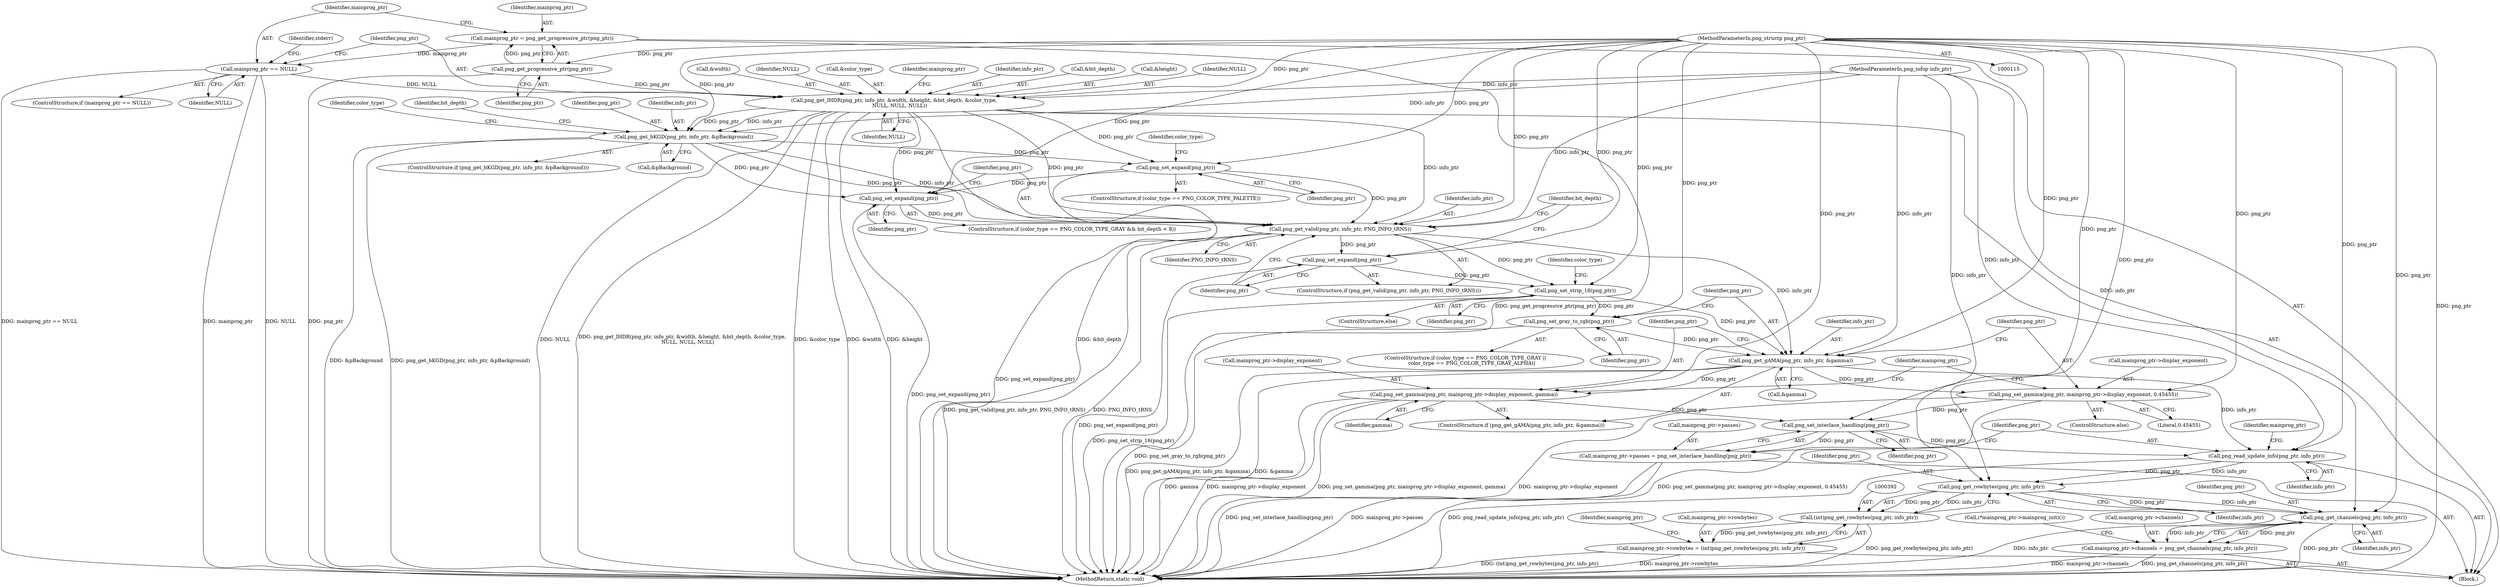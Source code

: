 digraph "0_Android_9d4853418ab2f754c2b63e091c29c5529b8b86ca_3@API" {
"1000125" [label="(Call,mainprog_ptr = png_get_progressive_ptr(png_ptr))"];
"1000127" [label="(Call,png_get_progressive_ptr(png_ptr))"];
"1000116" [label="(MethodParameterIn,png_structp png_ptr)"];
"1000130" [label="(Call,mainprog_ptr == NULL)"];
"1000140" [label="(Call,png_get_IHDR(png_ptr, info_ptr, &width, &height, &bit_depth, &color_type,\n       NULL, NULL, NULL))"];
"1000175" [label="(Call,png_get_bKGD(png_ptr, info_ptr, &pBackground))"];
"1000322" [label="(Call,png_set_expand(png_ptr))"];
"1000332" [label="(Call,png_set_expand(png_ptr))"];
"1000335" [label="(Call,png_get_valid(png_ptr, info_ptr, PNG_INFO_tRNS))"];
"1000339" [label="(Call,png_set_expand(png_ptr))"];
"1000347" [label="(Call,png_set_strip_16(png_ptr))"];
"1000357" [label="(Call,png_set_gray_to_rgb(png_ptr))"];
"1000360" [label="(Call,png_get_gAMA(png_ptr, info_ptr, &gamma))"];
"1000365" [label="(Call,png_set_gamma(png_ptr, mainprog_ptr->display_exponent, gamma))"];
"1000382" [label="(Call,png_set_interlace_handling(png_ptr))"];
"1000378" [label="(Call,mainprog_ptr->passes = png_set_interlace_handling(png_ptr))"];
"1000384" [label="(Call,png_read_update_info(png_ptr, info_ptr))"];
"1000393" [label="(Call,png_get_rowbytes(png_ptr, info_ptr))"];
"1000391" [label="(Call,(int)png_get_rowbytes(png_ptr, info_ptr))"];
"1000387" [label="(Call,mainprog_ptr->rowbytes = (int)png_get_rowbytes(png_ptr, info_ptr))"];
"1000400" [label="(Call,png_get_channels(png_ptr, info_ptr))"];
"1000396" [label="(Call,mainprog_ptr->channels = png_get_channels(png_ptr, info_ptr))"];
"1000372" [label="(Call,png_set_gamma(png_ptr, mainprog_ptr->display_exponent, 0.45455))"];
"1000343" [label="(Identifier,bit_depth)"];
"1000333" [label="(Identifier,png_ptr)"];
"1000347" [label="(Call,png_set_strip_16(png_ptr))"];
"1000357" [label="(Call,png_set_gray_to_rgb(png_ptr))"];
"1000402" [label="(Identifier,info_ptr)"];
"1000338" [label="(Identifier,PNG_INFO_tRNS)"];
"1000127" [label="(Call,png_get_progressive_ptr(png_ptr))"];
"1000362" [label="(Identifier,info_ptr)"];
"1000152" [label="(Identifier,NULL)"];
"1000363" [label="(Call,&gamma)"];
"1000365" [label="(Call,png_set_gamma(png_ptr, mainprog_ptr->display_exponent, gamma))"];
"1000382" [label="(Call,png_set_interlace_handling(png_ptr))"];
"1000117" [label="(MethodParameterIn,png_infop info_ptr)"];
"1000334" [label="(ControlStructure,if (png_get_valid(png_ptr, info_ptr, PNG_INFO_tRNS)))"];
"1000371" [label="(ControlStructure,else)"];
"1000143" [label="(Call,&width)"];
"1000135" [label="(Identifier,stderr)"];
"1000337" [label="(Identifier,info_ptr)"];
"1000177" [label="(Identifier,info_ptr)"];
"1000373" [label="(Identifier,png_ptr)"];
"1000396" [label="(Call,mainprog_ptr->channels = png_get_channels(png_ptr, info_ptr))"];
"1000340" [label="(Identifier,png_ptr)"];
"1000174" [label="(ControlStructure,if (png_get_bKGD(png_ptr, info_ptr, &pBackground)))"];
"1000393" [label="(Call,png_get_rowbytes(png_ptr, info_ptr))"];
"1000151" [label="(Identifier,NULL)"];
"1000361" [label="(Identifier,png_ptr)"];
"1000131" [label="(Identifier,mainprog_ptr)"];
"1000322" [label="(Call,png_set_expand(png_ptr))"];
"1000400" [label="(Call,png_get_channels(png_ptr, info_ptr))"];
"1000318" [label="(ControlStructure,if (color_type == PNG_COLOR_TYPE_PALETTE))"];
"1000388" [label="(Call,mainprog_ptr->rowbytes)"];
"1000140" [label="(Call,png_get_IHDR(png_ptr, info_ptr, &width, &height, &bit_depth, &color_type,\n       NULL, NULL, NULL))"];
"1000149" [label="(Call,&color_type)"];
"1000383" [label="(Identifier,png_ptr)"];
"1000156" [label="(Identifier,mainprog_ptr)"];
"1000377" [label="(Literal,0.45455)"];
"1000323" [label="(Identifier,png_ptr)"];
"1000380" [label="(Identifier,mainprog_ptr)"];
"1000125" [label="(Call,mainprog_ptr = png_get_progressive_ptr(png_ptr))"];
"1000384" [label="(Call,png_read_update_info(png_ptr, info_ptr))"];
"1000346" [label="(ControlStructure,else)"];
"1000387" [label="(Call,mainprog_ptr->rowbytes = (int)png_get_rowbytes(png_ptr, info_ptr))"];
"1000128" [label="(Identifier,png_ptr)"];
"1000405" [label="(MethodReturn,static void)"];
"1000142" [label="(Identifier,info_ptr)"];
"1000332" [label="(Call,png_set_expand(png_ptr))"];
"1000320" [label="(Identifier,color_type)"];
"1000336" [label="(Identifier,png_ptr)"];
"1000398" [label="(Identifier,mainprog_ptr)"];
"1000147" [label="(Call,&bit_depth)"];
"1000352" [label="(Identifier,color_type)"];
"1000116" [label="(MethodParameterIn,png_structp png_ptr)"];
"1000349" [label="(ControlStructure,if (color_type == PNG_COLOR_TYPE_GRAY ||\n        color_type == PNG_COLOR_TYPE_GRAY_ALPHA))"];
"1000130" [label="(Call,mainprog_ptr == NULL)"];
"1000126" [label="(Identifier,mainprog_ptr)"];
"1000118" [label="(Block,)"];
"1000359" [label="(ControlStructure,if (png_get_gAMA(png_ptr, info_ptr, &gamma)))"];
"1000360" [label="(Call,png_get_gAMA(png_ptr, info_ptr, &gamma))"];
"1000370" [label="(Identifier,gamma)"];
"1000367" [label="(Call,mainprog_ptr->display_exponent)"];
"1000401" [label="(Identifier,png_ptr)"];
"1000379" [label="(Call,mainprog_ptr->passes)"];
"1000183" [label="(Identifier,bit_depth)"];
"1000129" [label="(ControlStructure,if (mainprog_ptr == NULL))"];
"1000378" [label="(Call,mainprog_ptr->passes = png_set_interlace_handling(png_ptr))"];
"1000372" [label="(Call,png_set_gamma(png_ptr, mainprog_ptr->display_exponent, 0.45455))"];
"1000339" [label="(Call,png_set_expand(png_ptr))"];
"1000395" [label="(Identifier,info_ptr)"];
"1000394" [label="(Identifier,png_ptr)"];
"1000385" [label="(Identifier,png_ptr)"];
"1000178" [label="(Call,&pBackground)"];
"1000153" [label="(Identifier,NULL)"];
"1000391" [label="(Call,(int)png_get_rowbytes(png_ptr, info_ptr))"];
"1000327" [label="(Identifier,color_type)"];
"1000324" [label="(ControlStructure,if (color_type == PNG_COLOR_TYPE_GRAY && bit_depth < 8))"];
"1000175" [label="(Call,png_get_bKGD(png_ptr, info_ptr, &pBackground))"];
"1000374" [label="(Call,mainprog_ptr->display_exponent)"];
"1000348" [label="(Identifier,png_ptr)"];
"1000132" [label="(Identifier,NULL)"];
"1000141" [label="(Identifier,png_ptr)"];
"1000176" [label="(Identifier,png_ptr)"];
"1000145" [label="(Call,&height)"];
"1000389" [label="(Identifier,mainprog_ptr)"];
"1000397" [label="(Call,mainprog_ptr->channels)"];
"1000366" [label="(Identifier,png_ptr)"];
"1000335" [label="(Call,png_get_valid(png_ptr, info_ptr, PNG_INFO_tRNS))"];
"1000403" [label="(Call,(*mainprog_ptr->mainprog_init)())"];
"1000386" [label="(Identifier,info_ptr)"];
"1000358" [label="(Identifier,png_ptr)"];
"1000125" -> "1000118"  [label="AST: "];
"1000125" -> "1000127"  [label="CFG: "];
"1000126" -> "1000125"  [label="AST: "];
"1000127" -> "1000125"  [label="AST: "];
"1000131" -> "1000125"  [label="CFG: "];
"1000125" -> "1000405"  [label="DDG: png_get_progressive_ptr(png_ptr)"];
"1000127" -> "1000125"  [label="DDG: png_ptr"];
"1000125" -> "1000130"  [label="DDG: mainprog_ptr"];
"1000127" -> "1000128"  [label="CFG: "];
"1000128" -> "1000127"  [label="AST: "];
"1000127" -> "1000405"  [label="DDG: png_ptr"];
"1000116" -> "1000127"  [label="DDG: png_ptr"];
"1000127" -> "1000140"  [label="DDG: png_ptr"];
"1000116" -> "1000115"  [label="AST: "];
"1000116" -> "1000405"  [label="DDG: png_ptr"];
"1000116" -> "1000140"  [label="DDG: png_ptr"];
"1000116" -> "1000175"  [label="DDG: png_ptr"];
"1000116" -> "1000322"  [label="DDG: png_ptr"];
"1000116" -> "1000332"  [label="DDG: png_ptr"];
"1000116" -> "1000335"  [label="DDG: png_ptr"];
"1000116" -> "1000339"  [label="DDG: png_ptr"];
"1000116" -> "1000347"  [label="DDG: png_ptr"];
"1000116" -> "1000357"  [label="DDG: png_ptr"];
"1000116" -> "1000360"  [label="DDG: png_ptr"];
"1000116" -> "1000365"  [label="DDG: png_ptr"];
"1000116" -> "1000372"  [label="DDG: png_ptr"];
"1000116" -> "1000382"  [label="DDG: png_ptr"];
"1000116" -> "1000384"  [label="DDG: png_ptr"];
"1000116" -> "1000393"  [label="DDG: png_ptr"];
"1000116" -> "1000400"  [label="DDG: png_ptr"];
"1000130" -> "1000129"  [label="AST: "];
"1000130" -> "1000132"  [label="CFG: "];
"1000131" -> "1000130"  [label="AST: "];
"1000132" -> "1000130"  [label="AST: "];
"1000135" -> "1000130"  [label="CFG: "];
"1000141" -> "1000130"  [label="CFG: "];
"1000130" -> "1000405"  [label="DDG: NULL"];
"1000130" -> "1000405"  [label="DDG: mainprog_ptr == NULL"];
"1000130" -> "1000405"  [label="DDG: mainprog_ptr"];
"1000130" -> "1000140"  [label="DDG: NULL"];
"1000140" -> "1000118"  [label="AST: "];
"1000140" -> "1000153"  [label="CFG: "];
"1000141" -> "1000140"  [label="AST: "];
"1000142" -> "1000140"  [label="AST: "];
"1000143" -> "1000140"  [label="AST: "];
"1000145" -> "1000140"  [label="AST: "];
"1000147" -> "1000140"  [label="AST: "];
"1000149" -> "1000140"  [label="AST: "];
"1000151" -> "1000140"  [label="AST: "];
"1000152" -> "1000140"  [label="AST: "];
"1000153" -> "1000140"  [label="AST: "];
"1000156" -> "1000140"  [label="CFG: "];
"1000140" -> "1000405"  [label="DDG: NULL"];
"1000140" -> "1000405"  [label="DDG: png_get_IHDR(png_ptr, info_ptr, &width, &height, &bit_depth, &color_type,\n       NULL, NULL, NULL)"];
"1000140" -> "1000405"  [label="DDG: &color_type"];
"1000140" -> "1000405"  [label="DDG: &width"];
"1000140" -> "1000405"  [label="DDG: &height"];
"1000140" -> "1000405"  [label="DDG: &bit_depth"];
"1000117" -> "1000140"  [label="DDG: info_ptr"];
"1000140" -> "1000175"  [label="DDG: png_ptr"];
"1000140" -> "1000175"  [label="DDG: info_ptr"];
"1000140" -> "1000322"  [label="DDG: png_ptr"];
"1000140" -> "1000332"  [label="DDG: png_ptr"];
"1000140" -> "1000335"  [label="DDG: png_ptr"];
"1000140" -> "1000335"  [label="DDG: info_ptr"];
"1000175" -> "1000174"  [label="AST: "];
"1000175" -> "1000178"  [label="CFG: "];
"1000176" -> "1000175"  [label="AST: "];
"1000177" -> "1000175"  [label="AST: "];
"1000178" -> "1000175"  [label="AST: "];
"1000183" -> "1000175"  [label="CFG: "];
"1000320" -> "1000175"  [label="CFG: "];
"1000175" -> "1000405"  [label="DDG: &pBackground"];
"1000175" -> "1000405"  [label="DDG: png_get_bKGD(png_ptr, info_ptr, &pBackground)"];
"1000117" -> "1000175"  [label="DDG: info_ptr"];
"1000175" -> "1000322"  [label="DDG: png_ptr"];
"1000175" -> "1000332"  [label="DDG: png_ptr"];
"1000175" -> "1000335"  [label="DDG: png_ptr"];
"1000175" -> "1000335"  [label="DDG: info_ptr"];
"1000322" -> "1000318"  [label="AST: "];
"1000322" -> "1000323"  [label="CFG: "];
"1000323" -> "1000322"  [label="AST: "];
"1000327" -> "1000322"  [label="CFG: "];
"1000322" -> "1000405"  [label="DDG: png_set_expand(png_ptr)"];
"1000322" -> "1000332"  [label="DDG: png_ptr"];
"1000322" -> "1000335"  [label="DDG: png_ptr"];
"1000332" -> "1000324"  [label="AST: "];
"1000332" -> "1000333"  [label="CFG: "];
"1000333" -> "1000332"  [label="AST: "];
"1000336" -> "1000332"  [label="CFG: "];
"1000332" -> "1000405"  [label="DDG: png_set_expand(png_ptr)"];
"1000332" -> "1000335"  [label="DDG: png_ptr"];
"1000335" -> "1000334"  [label="AST: "];
"1000335" -> "1000338"  [label="CFG: "];
"1000336" -> "1000335"  [label="AST: "];
"1000337" -> "1000335"  [label="AST: "];
"1000338" -> "1000335"  [label="AST: "];
"1000340" -> "1000335"  [label="CFG: "];
"1000343" -> "1000335"  [label="CFG: "];
"1000335" -> "1000405"  [label="DDG: PNG_INFO_tRNS"];
"1000335" -> "1000405"  [label="DDG: png_get_valid(png_ptr, info_ptr, PNG_INFO_tRNS)"];
"1000117" -> "1000335"  [label="DDG: info_ptr"];
"1000335" -> "1000339"  [label="DDG: png_ptr"];
"1000335" -> "1000347"  [label="DDG: png_ptr"];
"1000335" -> "1000360"  [label="DDG: info_ptr"];
"1000339" -> "1000334"  [label="AST: "];
"1000339" -> "1000340"  [label="CFG: "];
"1000340" -> "1000339"  [label="AST: "];
"1000343" -> "1000339"  [label="CFG: "];
"1000339" -> "1000405"  [label="DDG: png_set_expand(png_ptr)"];
"1000339" -> "1000347"  [label="DDG: png_ptr"];
"1000347" -> "1000346"  [label="AST: "];
"1000347" -> "1000348"  [label="CFG: "];
"1000348" -> "1000347"  [label="AST: "];
"1000352" -> "1000347"  [label="CFG: "];
"1000347" -> "1000405"  [label="DDG: png_set_strip_16(png_ptr)"];
"1000347" -> "1000357"  [label="DDG: png_ptr"];
"1000347" -> "1000360"  [label="DDG: png_ptr"];
"1000357" -> "1000349"  [label="AST: "];
"1000357" -> "1000358"  [label="CFG: "];
"1000358" -> "1000357"  [label="AST: "];
"1000361" -> "1000357"  [label="CFG: "];
"1000357" -> "1000405"  [label="DDG: png_set_gray_to_rgb(png_ptr)"];
"1000357" -> "1000360"  [label="DDG: png_ptr"];
"1000360" -> "1000359"  [label="AST: "];
"1000360" -> "1000363"  [label="CFG: "];
"1000361" -> "1000360"  [label="AST: "];
"1000362" -> "1000360"  [label="AST: "];
"1000363" -> "1000360"  [label="AST: "];
"1000366" -> "1000360"  [label="CFG: "];
"1000373" -> "1000360"  [label="CFG: "];
"1000360" -> "1000405"  [label="DDG: png_get_gAMA(png_ptr, info_ptr, &gamma)"];
"1000360" -> "1000405"  [label="DDG: &gamma"];
"1000117" -> "1000360"  [label="DDG: info_ptr"];
"1000360" -> "1000365"  [label="DDG: png_ptr"];
"1000360" -> "1000372"  [label="DDG: png_ptr"];
"1000360" -> "1000384"  [label="DDG: info_ptr"];
"1000365" -> "1000359"  [label="AST: "];
"1000365" -> "1000370"  [label="CFG: "];
"1000366" -> "1000365"  [label="AST: "];
"1000367" -> "1000365"  [label="AST: "];
"1000370" -> "1000365"  [label="AST: "];
"1000380" -> "1000365"  [label="CFG: "];
"1000365" -> "1000405"  [label="DDG: png_set_gamma(png_ptr, mainprog_ptr->display_exponent, gamma)"];
"1000365" -> "1000405"  [label="DDG: gamma"];
"1000365" -> "1000405"  [label="DDG: mainprog_ptr->display_exponent"];
"1000365" -> "1000382"  [label="DDG: png_ptr"];
"1000382" -> "1000378"  [label="AST: "];
"1000382" -> "1000383"  [label="CFG: "];
"1000383" -> "1000382"  [label="AST: "];
"1000378" -> "1000382"  [label="CFG: "];
"1000382" -> "1000378"  [label="DDG: png_ptr"];
"1000372" -> "1000382"  [label="DDG: png_ptr"];
"1000382" -> "1000384"  [label="DDG: png_ptr"];
"1000378" -> "1000118"  [label="AST: "];
"1000379" -> "1000378"  [label="AST: "];
"1000385" -> "1000378"  [label="CFG: "];
"1000378" -> "1000405"  [label="DDG: mainprog_ptr->passes"];
"1000378" -> "1000405"  [label="DDG: png_set_interlace_handling(png_ptr)"];
"1000384" -> "1000118"  [label="AST: "];
"1000384" -> "1000386"  [label="CFG: "];
"1000385" -> "1000384"  [label="AST: "];
"1000386" -> "1000384"  [label="AST: "];
"1000389" -> "1000384"  [label="CFG: "];
"1000384" -> "1000405"  [label="DDG: png_read_update_info(png_ptr, info_ptr)"];
"1000117" -> "1000384"  [label="DDG: info_ptr"];
"1000384" -> "1000393"  [label="DDG: png_ptr"];
"1000384" -> "1000393"  [label="DDG: info_ptr"];
"1000393" -> "1000391"  [label="AST: "];
"1000393" -> "1000395"  [label="CFG: "];
"1000394" -> "1000393"  [label="AST: "];
"1000395" -> "1000393"  [label="AST: "];
"1000391" -> "1000393"  [label="CFG: "];
"1000393" -> "1000391"  [label="DDG: png_ptr"];
"1000393" -> "1000391"  [label="DDG: info_ptr"];
"1000117" -> "1000393"  [label="DDG: info_ptr"];
"1000393" -> "1000400"  [label="DDG: png_ptr"];
"1000393" -> "1000400"  [label="DDG: info_ptr"];
"1000391" -> "1000387"  [label="AST: "];
"1000392" -> "1000391"  [label="AST: "];
"1000387" -> "1000391"  [label="CFG: "];
"1000391" -> "1000405"  [label="DDG: png_get_rowbytes(png_ptr, info_ptr)"];
"1000391" -> "1000387"  [label="DDG: png_get_rowbytes(png_ptr, info_ptr)"];
"1000387" -> "1000118"  [label="AST: "];
"1000388" -> "1000387"  [label="AST: "];
"1000398" -> "1000387"  [label="CFG: "];
"1000387" -> "1000405"  [label="DDG: mainprog_ptr->rowbytes"];
"1000387" -> "1000405"  [label="DDG: (int)png_get_rowbytes(png_ptr, info_ptr)"];
"1000400" -> "1000396"  [label="AST: "];
"1000400" -> "1000402"  [label="CFG: "];
"1000401" -> "1000400"  [label="AST: "];
"1000402" -> "1000400"  [label="AST: "];
"1000396" -> "1000400"  [label="CFG: "];
"1000400" -> "1000405"  [label="DDG: png_ptr"];
"1000400" -> "1000405"  [label="DDG: info_ptr"];
"1000400" -> "1000396"  [label="DDG: png_ptr"];
"1000400" -> "1000396"  [label="DDG: info_ptr"];
"1000117" -> "1000400"  [label="DDG: info_ptr"];
"1000396" -> "1000118"  [label="AST: "];
"1000397" -> "1000396"  [label="AST: "];
"1000403" -> "1000396"  [label="CFG: "];
"1000396" -> "1000405"  [label="DDG: mainprog_ptr->channels"];
"1000396" -> "1000405"  [label="DDG: png_get_channels(png_ptr, info_ptr)"];
"1000372" -> "1000371"  [label="AST: "];
"1000372" -> "1000377"  [label="CFG: "];
"1000373" -> "1000372"  [label="AST: "];
"1000374" -> "1000372"  [label="AST: "];
"1000377" -> "1000372"  [label="AST: "];
"1000380" -> "1000372"  [label="CFG: "];
"1000372" -> "1000405"  [label="DDG: png_set_gamma(png_ptr, mainprog_ptr->display_exponent, 0.45455)"];
"1000372" -> "1000405"  [label="DDG: mainprog_ptr->display_exponent"];
}
